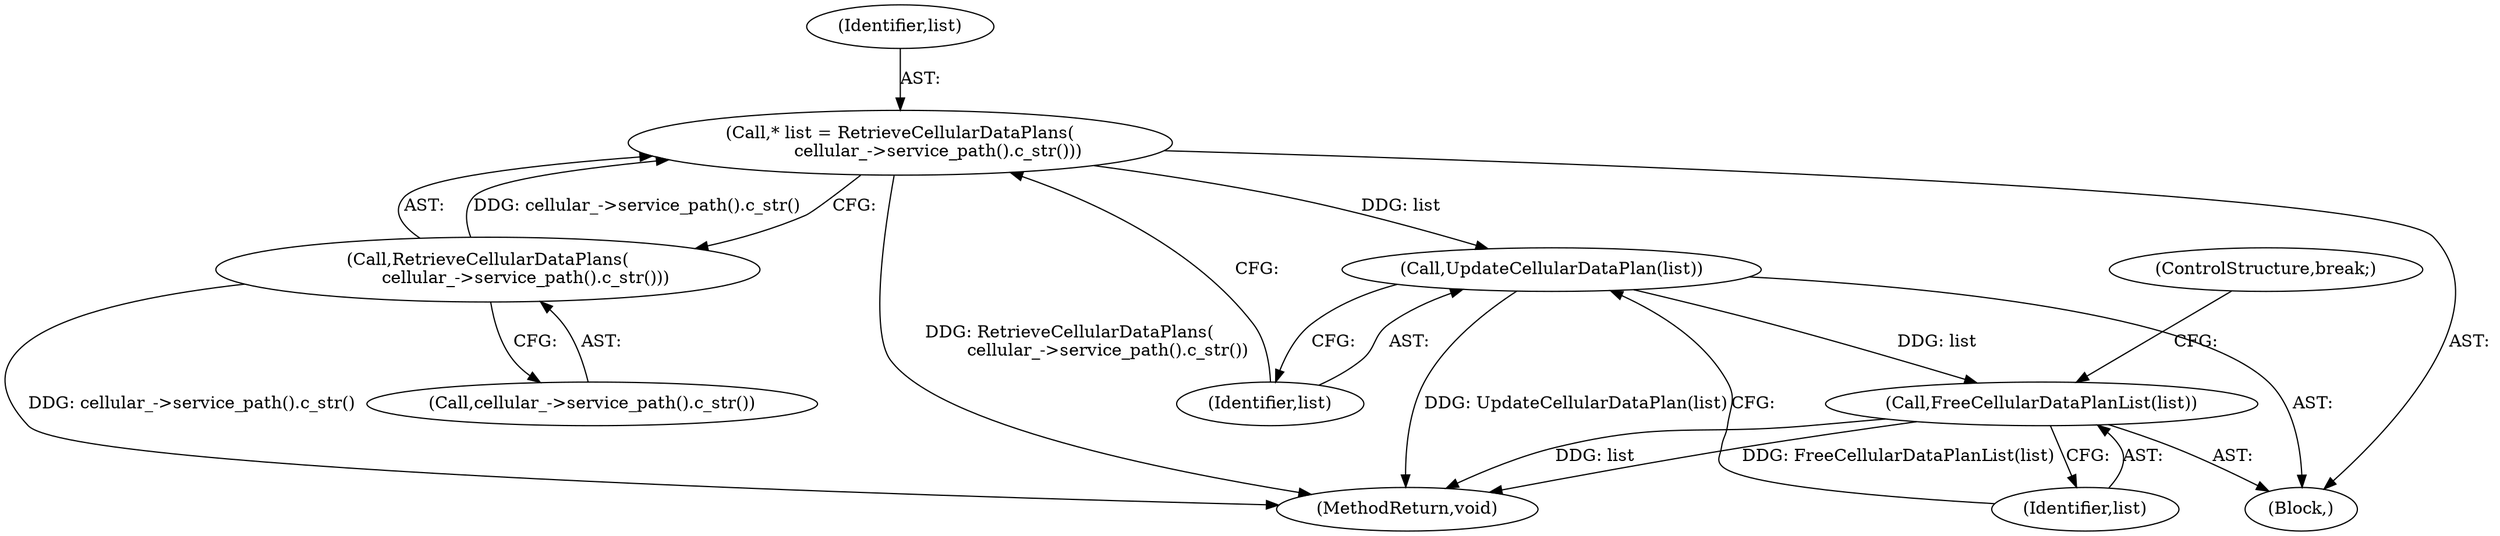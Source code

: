 digraph "1_Chrome_a3e2afaedd8190398ae45ccef34fcdee00fb19aa@del" {
"1000194" [label="(Call,* list = RetrieveCellularDataPlans(\n              cellular_->service_path().c_str()))"];
"1000196" [label="(Call,RetrieveCellularDataPlans(\n              cellular_->service_path().c_str()))"];
"1000198" [label="(Call,UpdateCellularDataPlan(list))"];
"1000200" [label="(Call,FreeCellularDataPlanList(list))"];
"1000197" [label="(Call,cellular_->service_path().c_str())"];
"1000194" [label="(Call,* list = RetrieveCellularDataPlans(\n              cellular_->service_path().c_str()))"];
"1000199" [label="(Identifier,list)"];
"1000198" [label="(Call,UpdateCellularDataPlan(list))"];
"1000226" [label="(MethodReturn,void)"];
"1000202" [label="(ControlStructure,break;)"];
"1000201" [label="(Identifier,list)"];
"1000200" [label="(Call,FreeCellularDataPlanList(list))"];
"1000195" [label="(Identifier,list)"];
"1000192" [label="(Block,)"];
"1000196" [label="(Call,RetrieveCellularDataPlans(\n              cellular_->service_path().c_str()))"];
"1000194" -> "1000192"  [label="AST: "];
"1000194" -> "1000196"  [label="CFG: "];
"1000195" -> "1000194"  [label="AST: "];
"1000196" -> "1000194"  [label="AST: "];
"1000199" -> "1000194"  [label="CFG: "];
"1000194" -> "1000226"  [label="DDG: RetrieveCellularDataPlans(\n              cellular_->service_path().c_str())"];
"1000196" -> "1000194"  [label="DDG: cellular_->service_path().c_str()"];
"1000194" -> "1000198"  [label="DDG: list"];
"1000196" -> "1000197"  [label="CFG: "];
"1000197" -> "1000196"  [label="AST: "];
"1000196" -> "1000226"  [label="DDG: cellular_->service_path().c_str()"];
"1000198" -> "1000192"  [label="AST: "];
"1000198" -> "1000199"  [label="CFG: "];
"1000199" -> "1000198"  [label="AST: "];
"1000201" -> "1000198"  [label="CFG: "];
"1000198" -> "1000226"  [label="DDG: UpdateCellularDataPlan(list)"];
"1000198" -> "1000200"  [label="DDG: list"];
"1000200" -> "1000192"  [label="AST: "];
"1000200" -> "1000201"  [label="CFG: "];
"1000201" -> "1000200"  [label="AST: "];
"1000202" -> "1000200"  [label="CFG: "];
"1000200" -> "1000226"  [label="DDG: FreeCellularDataPlanList(list)"];
"1000200" -> "1000226"  [label="DDG: list"];
}
